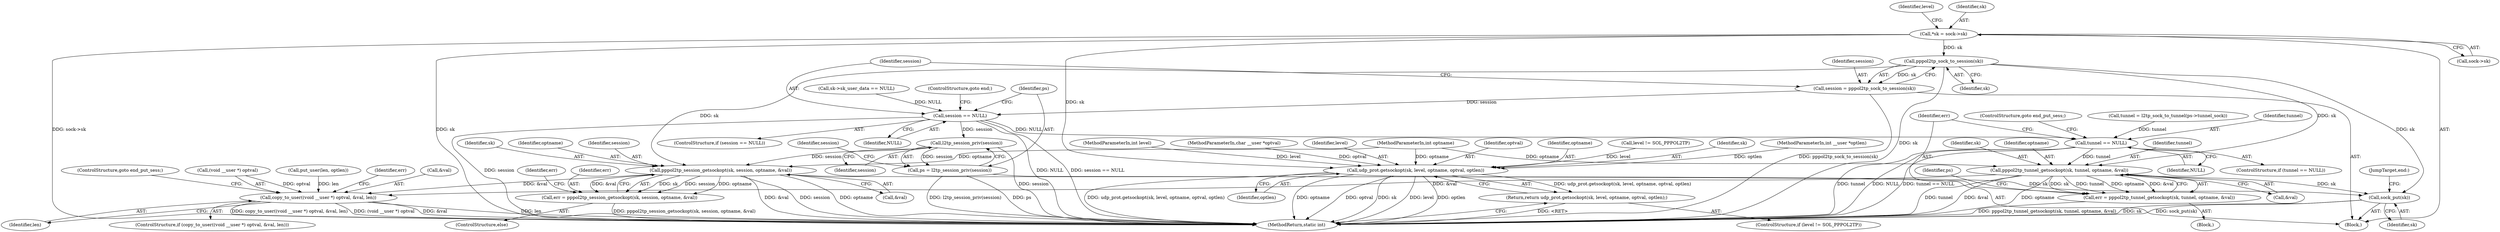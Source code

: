 digraph "1_linux_3cf521f7dc87c031617fd47e4b7aa2593c2f3daf@pointer" {
"1000110" [label="(Call,*sk = sock->sk)"];
"1000126" [label="(Call,udp_prot.getsockopt(sk, level, optname, optval, optlen))"];
"1000125" [label="(Return,return udp_prot.getsockopt(sk, level, optname, optval, optlen);)"];
"1000163" [label="(Call,pppol2tp_sock_to_session(sk))"];
"1000161" [label="(Call,session = pppol2tp_sock_to_session(sk))"];
"1000166" [label="(Call,session == NULL)"];
"1000172" [label="(Call,l2tp_session_priv(session))"];
"1000170" [label="(Call,ps = l2tp_session_priv(session))"];
"1000217" [label="(Call,pppol2tp_session_getsockopt(sk, session, optname, &val))"];
"1000215" [label="(Call,err = pppol2tp_session_getsockopt(sk, session, optname, &val))"];
"1000233" [label="(Call,copy_to_user((void __user *) optval, &val, len))"];
"1000245" [label="(Call,sock_put(sk))"];
"1000198" [label="(Call,tunnel == NULL)"];
"1000204" [label="(Call,pppol2tp_tunnel_getsockopt(sk, tunnel, optname, &val))"];
"1000202" [label="(Call,err = pppol2tp_tunnel_getsockopt(sk, tunnel, optname, &val))"];
"1000204" [label="(Call,pppol2tp_tunnel_getsockopt(sk, tunnel, optname, &val))"];
"1000234" [label="(Call,(void __user *) optval)"];
"1000250" [label="(MethodReturn,static int)"];
"1000171" [label="(Identifier,ps)"];
"1000214" [label="(ControlStructure,else)"];
"1000121" [label="(ControlStructure,if (level != SOL_PPPOL2TP))"];
"1000151" [label="(Call,sk->sk_user_data == NULL)"];
"1000126" [label="(Call,udp_prot.getsockopt(sk, level, optname, optval, optlen))"];
"1000162" [label="(Identifier,session)"];
"1000201" [label="(ControlStructure,goto end_put_sess;)"];
"1000167" [label="(Identifier,session)"];
"1000202" [label="(Call,err = pppol2tp_tunnel_getsockopt(sk, tunnel, optname, &val))"];
"1000219" [label="(Identifier,session)"];
"1000198" [label="(Call,tunnel == NULL)"];
"1000129" [label="(Identifier,optname)"];
"1000208" [label="(Call,&val)"];
"1000165" [label="(ControlStructure,if (session == NULL))"];
"1000122" [label="(Call,level != SOL_PPPOL2TP)"];
"1000164" [label="(Identifier,sk)"];
"1000224" [label="(Identifier,err)"];
"1000197" [label="(ControlStructure,if (tunnel == NULL))"];
"1000233" [label="(Call,copy_to_user((void __user *) optval, &val, len))"];
"1000127" [label="(Identifier,sk)"];
"1000232" [label="(ControlStructure,if (copy_to_user((void __user *) optval, &val, len)))"];
"1000178" [label="(Identifier,session)"];
"1000112" [label="(Call,sock->sk)"];
"1000212" [label="(Identifier,ps)"];
"1000218" [label="(Identifier,sk)"];
"1000105" [label="(MethodParameterIn,int optname)"];
"1000216" [label="(Identifier,err)"];
"1000125" [label="(Return,return udp_prot.getsockopt(sk, level, optname, optval, optlen);)"];
"1000228" [label="(Call,put_user(len, optlen))"];
"1000242" [label="(Identifier,err)"];
"1000107" [label="(MethodParameterIn,int __user *optlen)"];
"1000161" [label="(Call,session = pppol2tp_sock_to_session(sk))"];
"1000163" [label="(Call,pppol2tp_sock_to_session(sk))"];
"1000170" [label="(Call,ps = l2tp_session_priv(session))"];
"1000186" [label="(Block,)"];
"1000245" [label="(Call,sock_put(sk))"];
"1000131" [label="(Identifier,optlen)"];
"1000110" [label="(Call,*sk = sock->sk)"];
"1000191" [label="(Call,tunnel = l2tp_sock_to_tunnel(ps->tunnel_sock))"];
"1000166" [label="(Call,session == NULL)"];
"1000104" [label="(MethodParameterIn,int level)"];
"1000221" [label="(Call,&val)"];
"1000247" [label="(JumpTarget,end:)"];
"1000200" [label="(Identifier,NULL)"];
"1000106" [label="(MethodParameterIn,char __user *optval)"];
"1000128" [label="(Identifier,level)"];
"1000123" [label="(Identifier,level)"];
"1000173" [label="(Identifier,session)"];
"1000220" [label="(Identifier,optname)"];
"1000199" [label="(Identifier,tunnel)"];
"1000111" [label="(Identifier,sk)"];
"1000237" [label="(Call,&val)"];
"1000246" [label="(Identifier,sk)"];
"1000169" [label="(ControlStructure,goto end;)"];
"1000240" [label="(ControlStructure,goto end_put_sess;)"];
"1000108" [label="(Block,)"];
"1000172" [label="(Call,l2tp_session_priv(session))"];
"1000215" [label="(Call,err = pppol2tp_session_getsockopt(sk, session, optname, &val))"];
"1000206" [label="(Identifier,tunnel)"];
"1000205" [label="(Identifier,sk)"];
"1000239" [label="(Identifier,len)"];
"1000203" [label="(Identifier,err)"];
"1000168" [label="(Identifier,NULL)"];
"1000207" [label="(Identifier,optname)"];
"1000217" [label="(Call,pppol2tp_session_getsockopt(sk, session, optname, &val))"];
"1000130" [label="(Identifier,optval)"];
"1000110" -> "1000108"  [label="AST: "];
"1000110" -> "1000112"  [label="CFG: "];
"1000111" -> "1000110"  [label="AST: "];
"1000112" -> "1000110"  [label="AST: "];
"1000123" -> "1000110"  [label="CFG: "];
"1000110" -> "1000250"  [label="DDG: sock->sk"];
"1000110" -> "1000250"  [label="DDG: sk"];
"1000110" -> "1000126"  [label="DDG: sk"];
"1000110" -> "1000163"  [label="DDG: sk"];
"1000126" -> "1000125"  [label="AST: "];
"1000126" -> "1000131"  [label="CFG: "];
"1000127" -> "1000126"  [label="AST: "];
"1000128" -> "1000126"  [label="AST: "];
"1000129" -> "1000126"  [label="AST: "];
"1000130" -> "1000126"  [label="AST: "];
"1000131" -> "1000126"  [label="AST: "];
"1000125" -> "1000126"  [label="CFG: "];
"1000126" -> "1000250"  [label="DDG: optval"];
"1000126" -> "1000250"  [label="DDG: udp_prot.getsockopt(sk, level, optname, optval, optlen)"];
"1000126" -> "1000250"  [label="DDG: optname"];
"1000126" -> "1000250"  [label="DDG: sk"];
"1000126" -> "1000250"  [label="DDG: level"];
"1000126" -> "1000250"  [label="DDG: optlen"];
"1000126" -> "1000125"  [label="DDG: udp_prot.getsockopt(sk, level, optname, optval, optlen)"];
"1000122" -> "1000126"  [label="DDG: level"];
"1000104" -> "1000126"  [label="DDG: level"];
"1000105" -> "1000126"  [label="DDG: optname"];
"1000106" -> "1000126"  [label="DDG: optval"];
"1000107" -> "1000126"  [label="DDG: optlen"];
"1000125" -> "1000121"  [label="AST: "];
"1000250" -> "1000125"  [label="CFG: "];
"1000125" -> "1000250"  [label="DDG: <RET>"];
"1000163" -> "1000161"  [label="AST: "];
"1000163" -> "1000164"  [label="CFG: "];
"1000164" -> "1000163"  [label="AST: "];
"1000161" -> "1000163"  [label="CFG: "];
"1000163" -> "1000250"  [label="DDG: sk"];
"1000163" -> "1000161"  [label="DDG: sk"];
"1000163" -> "1000204"  [label="DDG: sk"];
"1000163" -> "1000217"  [label="DDG: sk"];
"1000163" -> "1000245"  [label="DDG: sk"];
"1000161" -> "1000108"  [label="AST: "];
"1000162" -> "1000161"  [label="AST: "];
"1000167" -> "1000161"  [label="CFG: "];
"1000161" -> "1000250"  [label="DDG: pppol2tp_sock_to_session(sk)"];
"1000161" -> "1000166"  [label="DDG: session"];
"1000166" -> "1000165"  [label="AST: "];
"1000166" -> "1000168"  [label="CFG: "];
"1000167" -> "1000166"  [label="AST: "];
"1000168" -> "1000166"  [label="AST: "];
"1000169" -> "1000166"  [label="CFG: "];
"1000171" -> "1000166"  [label="CFG: "];
"1000166" -> "1000250"  [label="DDG: NULL"];
"1000166" -> "1000250"  [label="DDG: session == NULL"];
"1000166" -> "1000250"  [label="DDG: session"];
"1000151" -> "1000166"  [label="DDG: NULL"];
"1000166" -> "1000172"  [label="DDG: session"];
"1000166" -> "1000198"  [label="DDG: NULL"];
"1000172" -> "1000170"  [label="AST: "];
"1000172" -> "1000173"  [label="CFG: "];
"1000173" -> "1000172"  [label="AST: "];
"1000170" -> "1000172"  [label="CFG: "];
"1000172" -> "1000250"  [label="DDG: session"];
"1000172" -> "1000170"  [label="DDG: session"];
"1000172" -> "1000217"  [label="DDG: session"];
"1000170" -> "1000108"  [label="AST: "];
"1000171" -> "1000170"  [label="AST: "];
"1000178" -> "1000170"  [label="CFG: "];
"1000170" -> "1000250"  [label="DDG: l2tp_session_priv(session)"];
"1000170" -> "1000250"  [label="DDG: ps"];
"1000217" -> "1000215"  [label="AST: "];
"1000217" -> "1000221"  [label="CFG: "];
"1000218" -> "1000217"  [label="AST: "];
"1000219" -> "1000217"  [label="AST: "];
"1000220" -> "1000217"  [label="AST: "];
"1000221" -> "1000217"  [label="AST: "];
"1000215" -> "1000217"  [label="CFG: "];
"1000217" -> "1000250"  [label="DDG: &val"];
"1000217" -> "1000250"  [label="DDG: session"];
"1000217" -> "1000250"  [label="DDG: optname"];
"1000217" -> "1000215"  [label="DDG: sk"];
"1000217" -> "1000215"  [label="DDG: session"];
"1000217" -> "1000215"  [label="DDG: optname"];
"1000217" -> "1000215"  [label="DDG: &val"];
"1000105" -> "1000217"  [label="DDG: optname"];
"1000217" -> "1000233"  [label="DDG: &val"];
"1000217" -> "1000245"  [label="DDG: sk"];
"1000215" -> "1000214"  [label="AST: "];
"1000216" -> "1000215"  [label="AST: "];
"1000224" -> "1000215"  [label="CFG: "];
"1000215" -> "1000250"  [label="DDG: pppol2tp_session_getsockopt(sk, session, optname, &val)"];
"1000233" -> "1000232"  [label="AST: "];
"1000233" -> "1000239"  [label="CFG: "];
"1000234" -> "1000233"  [label="AST: "];
"1000237" -> "1000233"  [label="AST: "];
"1000239" -> "1000233"  [label="AST: "];
"1000240" -> "1000233"  [label="CFG: "];
"1000242" -> "1000233"  [label="CFG: "];
"1000233" -> "1000250"  [label="DDG: &val"];
"1000233" -> "1000250"  [label="DDG: len"];
"1000233" -> "1000250"  [label="DDG: copy_to_user((void __user *) optval, &val, len)"];
"1000233" -> "1000250"  [label="DDG: (void __user *) optval"];
"1000234" -> "1000233"  [label="DDG: optval"];
"1000204" -> "1000233"  [label="DDG: &val"];
"1000228" -> "1000233"  [label="DDG: len"];
"1000245" -> "1000108"  [label="AST: "];
"1000245" -> "1000246"  [label="CFG: "];
"1000246" -> "1000245"  [label="AST: "];
"1000247" -> "1000245"  [label="CFG: "];
"1000245" -> "1000250"  [label="DDG: sock_put(sk)"];
"1000245" -> "1000250"  [label="DDG: sk"];
"1000204" -> "1000245"  [label="DDG: sk"];
"1000198" -> "1000197"  [label="AST: "];
"1000198" -> "1000200"  [label="CFG: "];
"1000199" -> "1000198"  [label="AST: "];
"1000200" -> "1000198"  [label="AST: "];
"1000201" -> "1000198"  [label="CFG: "];
"1000203" -> "1000198"  [label="CFG: "];
"1000198" -> "1000250"  [label="DDG: tunnel"];
"1000198" -> "1000250"  [label="DDG: NULL"];
"1000198" -> "1000250"  [label="DDG: tunnel == NULL"];
"1000191" -> "1000198"  [label="DDG: tunnel"];
"1000198" -> "1000204"  [label="DDG: tunnel"];
"1000204" -> "1000202"  [label="AST: "];
"1000204" -> "1000208"  [label="CFG: "];
"1000205" -> "1000204"  [label="AST: "];
"1000206" -> "1000204"  [label="AST: "];
"1000207" -> "1000204"  [label="AST: "];
"1000208" -> "1000204"  [label="AST: "];
"1000202" -> "1000204"  [label="CFG: "];
"1000204" -> "1000250"  [label="DDG: tunnel"];
"1000204" -> "1000250"  [label="DDG: &val"];
"1000204" -> "1000250"  [label="DDG: optname"];
"1000204" -> "1000202"  [label="DDG: sk"];
"1000204" -> "1000202"  [label="DDG: tunnel"];
"1000204" -> "1000202"  [label="DDG: optname"];
"1000204" -> "1000202"  [label="DDG: &val"];
"1000105" -> "1000204"  [label="DDG: optname"];
"1000202" -> "1000186"  [label="AST: "];
"1000203" -> "1000202"  [label="AST: "];
"1000212" -> "1000202"  [label="CFG: "];
"1000202" -> "1000250"  [label="DDG: pppol2tp_tunnel_getsockopt(sk, tunnel, optname, &val)"];
}
